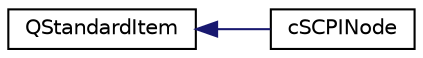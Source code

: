 digraph G
{
  edge [fontname="Helvetica",fontsize="10",labelfontname="Helvetica",labelfontsize="10"];
  node [fontname="Helvetica",fontsize="10",shape=record];
  rankdir="LR";
  Node1 [label="QStandardItem",height=0.2,width=0.4,color="black", fillcolor="white", style="filled",URL="$class_q_standard_item.html"];
  Node1 -> Node2 [dir="back",color="midnightblue",fontsize="10",style="solid",fontname="Helvetica"];
  Node2 [label="cSCPINode",height=0.2,width=0.4,color="black", fillcolor="white", style="filled",URL="$classc_s_c_p_i_node.html",tooltip="base class to provide scpi nodes for objects"];
}

